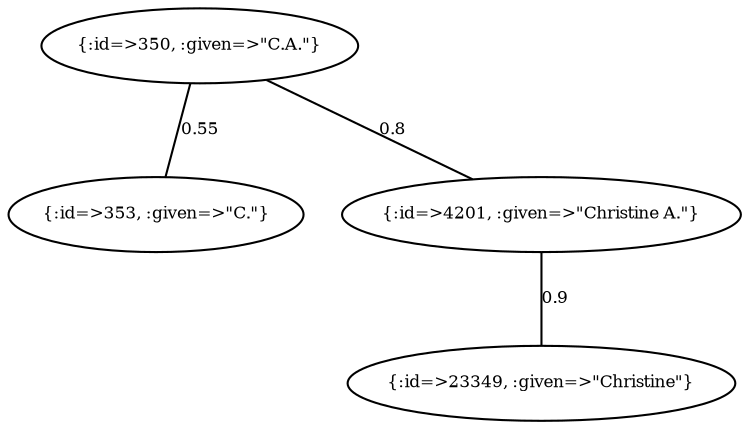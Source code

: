 graph Collector__WeightedGraph {
    "{:id=>350, :given=>\"C.A.\"}" [
        fontsize = 8,
        label = "{:id=>350, :given=>\"C.A.\"}"
    ]

    "{:id=>353, :given=>\"C.\"}" [
        fontsize = 8,
        label = "{:id=>353, :given=>\"C.\"}"
    ]

    "{:id=>4201, :given=>\"Christine A.\"}" [
        fontsize = 8,
        label = "{:id=>4201, :given=>\"Christine A.\"}"
    ]

    "{:id=>23349, :given=>\"Christine\"}" [
        fontsize = 8,
        label = "{:id=>23349, :given=>\"Christine\"}"
    ]

    "{:id=>350, :given=>\"C.A.\"}" -- "{:id=>353, :given=>\"C.\"}" [
        fontsize = 8,
        label = 0.55
    ]

    "{:id=>350, :given=>\"C.A.\"}" -- "{:id=>4201, :given=>\"Christine A.\"}" [
        fontsize = 8,
        label = 0.8
    ]

    "{:id=>4201, :given=>\"Christine A.\"}" -- "{:id=>23349, :given=>\"Christine\"}" [
        fontsize = 8,
        label = 0.9
    ]
}
